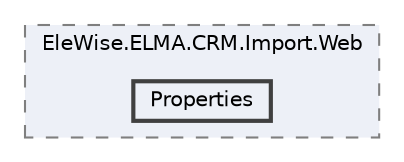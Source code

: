 digraph "Web/Modules/EleWise.ELMA.CRM.Import.Web/Properties"
{
 // LATEX_PDF_SIZE
  bgcolor="transparent";
  edge [fontname=Helvetica,fontsize=10,labelfontname=Helvetica,labelfontsize=10];
  node [fontname=Helvetica,fontsize=10,shape=box,height=0.2,width=0.4];
  compound=true
  subgraph clusterdir_85204712fcbc4f76f67895174d65530b {
    graph [ bgcolor="#edf0f7", pencolor="grey50", label="EleWise.ELMA.CRM.Import.Web", fontname=Helvetica,fontsize=10 style="filled,dashed", URL="dir_85204712fcbc4f76f67895174d65530b.html",tooltip=""]
  dir_ea9c8e9da2b002fa250cd7143fb4d280 [label="Properties", fillcolor="#edf0f7", color="grey25", style="filled,bold", URL="dir_ea9c8e9da2b002fa250cd7143fb4d280.html",tooltip=""];
  }
}
